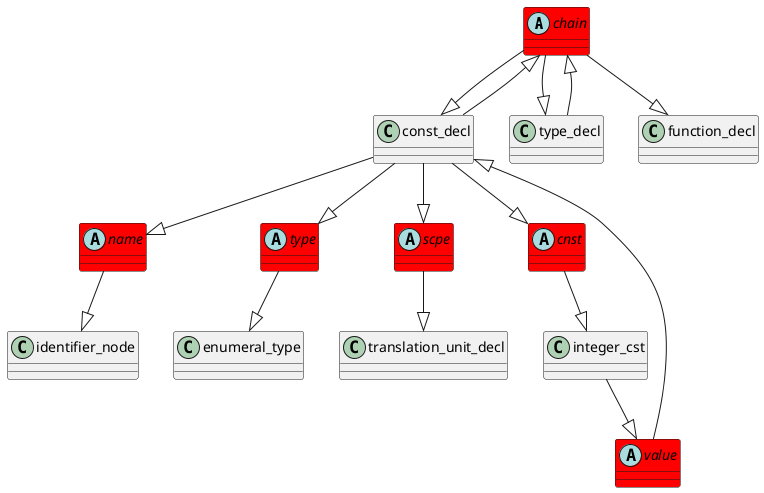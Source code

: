 @startuml
abstract class	chain	 #red	
chain	 --|> 	const_decl	
type_decl	 --|> 	chain	
abstract class	name	 #red	
name	 --|> 	identifier_node	
const_decl	 --|> 	name	
abstract class	type	 #red	
type	 --|> 	enumeral_type	
const_decl	 --|> 	type	
abstract class	scpe	 #red	
scpe	 --|> 	translation_unit_decl	
const_decl	 --|> 	scpe	
const_decl	 --|> 	chain	
abstract class	cnst	 #red	
cnst	 --|> 	integer_cst	
const_decl	 --|> 	cnst	
chain	 --|> 	type_decl	
abstract class	value	 #red	
value	 --|> 	const_decl	
integer_cst	 --|> 	value	
chain	 --|> 	function_decl	
@enduml
